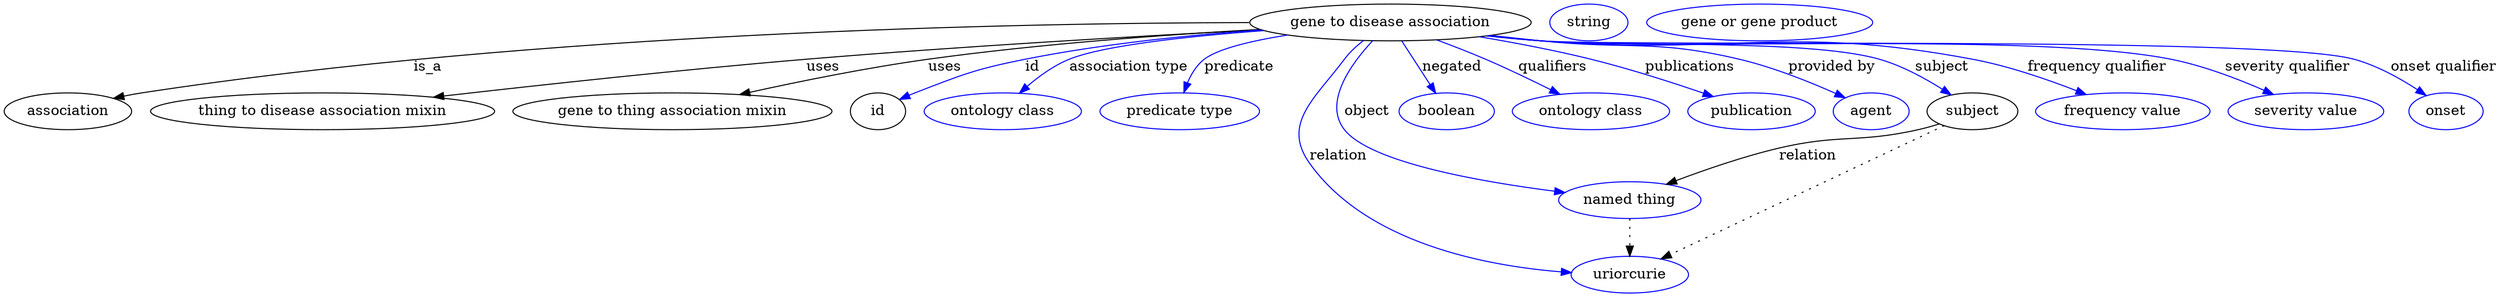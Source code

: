 digraph {
	graph [bb="0,0,1994.3,283"];
	node [label="\N"];
	"gene to disease association"	 [height=0.5,
		label="gene to disease association",
		pos="1113,265",
		width=2.9428];
	association	 [height=0.5,
		pos="50.046,178",
		width=1.3902];
	"gene to disease association" -> association	 [label=is_a,
		lp="408.05,221.5",
		pos="e,86.57,190.44 1009.2,261.11 788.51,252.31 279.16,229.04 109.05,196 104.91,195.2 100.64,194.21 96.396,193.13"];
	"thing to disease association mixin"	 [height=0.5,
		pos="249.05,178",
		width=3.6288];
	"gene to disease association" -> "thing to disease association mixin"	 [label=uses,
		lp="651.05,221.5",
		pos="e,338.73,191.13 1013,258.98 917.01,252.84 767.93,242.31 639.05,229 540.04,218.77 427.34,203.66 348.63,192.54"];
	"gene to thing association mixin"	 [height=0.5,
		pos="520.05,178",
		width=3.3941];
	"gene to disease association" -> "gene to thing association mixin"	 [label=uses,
		lp="752.05,221.5",
		pos="e,578.92,193.87 1013.2,258.95 937.86,253.51 832.02,244.03 740.05,229 688.89,220.64 631.9,207.31 588.74,196.38"];
	id	 [height=0.5,
		pos="687.05,178",
		width=0.75];
	"gene to disease association" -> id	 [color=blue,
		label=id,
		lp="821.55,221.5",
		pos="e,708.55,189.29 1014.1,258.5 955.89,253.31 881.14,244.3 816.05,229 773.35,218.97 763.4,213.17 723.05,196 721.26,195.24 719.44,194.43 \
717.61,193.6",
		style=solid];
	"association type"	 [color=blue,
		height=0.5,
		label="ontology class",
		pos="794.05,178",
		width=1.7151];
	"gene to disease association" -> "association type"	 [color=blue,
		label="association type",
		lp="899.05,221.5",
		pos="e,809.88,195.59 1017.3,257.17 956.31,251.13 883.57,241.65 855.05,229 841.03,222.78 827.7,212.37 817.09,202.56",
		style=solid];
	predicate	 [color=blue,
		height=0.5,
		label="predicate type",
		pos="934.05,178",
		width=1.679];
	"gene to disease association" -> predicate	 [color=blue,
		label=predicate,
		lp="983.05,221.5",
		pos="e,938.25,196.09 1033.3,253.03 1001.8,246.97 970.19,238.81 958.05,229 950.63,223.01 945.39,214.2 941.73,205.58",
		style=solid];
	object	 [color=blue,
		height=0.5,
		label="named thing",
		pos="1305,91",
		width=1.5346];
	"gene to disease association" -> object	 [color=blue,
		label=object,
		lp="1094,178",
		pos="e,1255.4,98.997 1097.6,247.1 1080.3,224.87 1057.3,186.62 1077,160 1097.2,132.79 1185,112.14 1245.6,100.8",
		style=solid];
	relation	 [color=blue,
		height=0.5,
		label=uriorcurie,
		pos="1305,18",
		width=1.2638];
	"gene to disease association" -> relation	 [color=blue,
		label=relation,
		lp="1078,134.5",
		pos="e,1260.8,22.974 1088.5,247.29 1082.6,242.01 1077,235.8 1073,229 1050.1,189.26 1032,165.42 1057,127 1099.8,61.478 1191.7,35.083 1250.9,\
24.633",
		style=solid];
	negated	 [color=blue,
		height=0.5,
		label=boolean,
		pos="1158,178",
		width=1.0652];
	"gene to disease association" -> negated	 [color=blue,
		label=negated,
		lp="1160.5,221.5",
		pos="e,1148.9,195.71 1122.4,246.97 1128.7,234.76 1137.1,218.41 1144.2,204.7",
		style=solid];
	qualifiers	 [color=blue,
		height=0.5,
		label="ontology class",
		pos="1276,178",
		width=1.7151];
	"gene to disease association" -> qualifiers	 [color=blue,
		label=qualifiers,
		lp="1240,221.5",
		pos="e,1248.3,194.27 1148.5,248.01 1160.5,242.13 1173.9,235.41 1186,229 1203.9,219.57 1223.3,208.61 1239.6,199.27",
		style=solid];
	publications	 [color=blue,
		height=0.5,
		label=publication,
		pos="1406,178",
		width=1.3902];
	"gene to disease association" -> publications	 [color=blue,
		label=publications,
		lp="1345.5,221.5",
		pos="e,1373.2,191.72 1182,251.28 1209.6,245.25 1241.5,237.58 1270,229 1302,219.4 1337.2,206.1 1363.8,195.5",
		style=solid];
	"provided by"	 [color=blue,
		height=0.5,
		label=agent,
		pos="1504,178",
		width=0.83048];
	"gene to disease association" -> "provided by"	 [color=blue,
		label="provided by",
		lp="1461,221.5",
		pos="e,1481.6,189.9 1189.3,252.51 1201.9,250.57 1214.8,248.67 1227,247 1296.2,237.56 1315.4,246.18 1383,229 1414.5,221.01 1448.4,206.13 \
1472.3,194.5",
		style=solid];
	subject	 [height=0.5,
		pos="1588,178",
		width=0.99297];
	"gene to disease association" -> subject	 [color=blue,
		label=subject,
		lp="1551.5,221.5",
		pos="e,1567.8,193.02 1187.7,252.22 1200.8,250.26 1214.3,248.43 1227,247 1347,233.57 1382.4,263.63 1498,229 1520,222.42 1542.5,209.71 \
1559.5,198.62",
		style=solid];
	"frequency qualifier"	 [color=blue,
		height=0.5,
		label="frequency value",
		pos="1709,178",
		width=1.8776];
	"gene to disease association" -> "frequency qualifier"	 [color=blue,
		label="frequency qualifier",
		lp="1677,221.5",
		pos="e,1676.3,193.76 1187.4,252.11 1200.6,250.15 1214.2,248.34 1227,247 1381.1,230.9 1423.5,260.93 1575,229 1606.9,222.28 1641.3,209.1 \
1667.2,197.81",
		style=solid];
	"severity qualifier"	 [color=blue,
		height=0.5,
		label="severity value",
		pos="1854,178",
		width=1.661];
	"gene to disease association" -> "severity qualifier"	 [color=blue,
		label="severity qualifier",
		lp="1824.5,221.5",
		pos="e,1824.7,193.94 1186.8,252.02 1200.1,250.05 1214,248.26 1227,247 1339,236.21 1623.2,253.25 1733,229 1761.8,222.65 1792.4,209.72 \
1815.6,198.47",
		style=solid];
	"onset qualifier"	 [color=blue,
		height=0.5,
		label=onset,
		pos="1965,178",
		width=0.81243];
	"gene to disease association" -> "onset qualifier"	 [color=blue,
		label="onset qualifier",
		lp="1948.5,221.5",
		pos="e,1946.6,192.06 1186.5,251.98 1199.9,250 1213.9,248.22 1227,247 1298.8,240.37 1805.7,248.33 1875,229 1897.9,222.64 1921.1,209.28 \
1938.2,197.83",
		style=solid];
	association_id	 [color=blue,
		height=0.5,
		label=string,
		pos="1267,265",
		width=0.84854];
	object -> relation	 [pos="e,1305,36.09 1305,72.955 1305,64.883 1305,55.176 1305,46.182",
		style=dotted];
	subject -> object	 [label=relation,
		lp="1453,134.5",
		pos="e,1336.5,105.89 1560.8,165.98 1555,163.75 1548.9,161.62 1543,160 1494.9,146.64 1480.2,155.39 1432,142 1402.4,133.76 1370.3,120.83 \
1345.8,110.05"];
	subject -> relation	 [pos="e,1331.2,32.759 1563.9,164.36 1513.8,136.02 1398.3,70.7 1340,37.757",
		style=dotted];
	"gene to disease association_subject"	 [color=blue,
		height=0.5,
		label="gene or gene product",
		pos="1401,265",
		width=2.3651];
}
